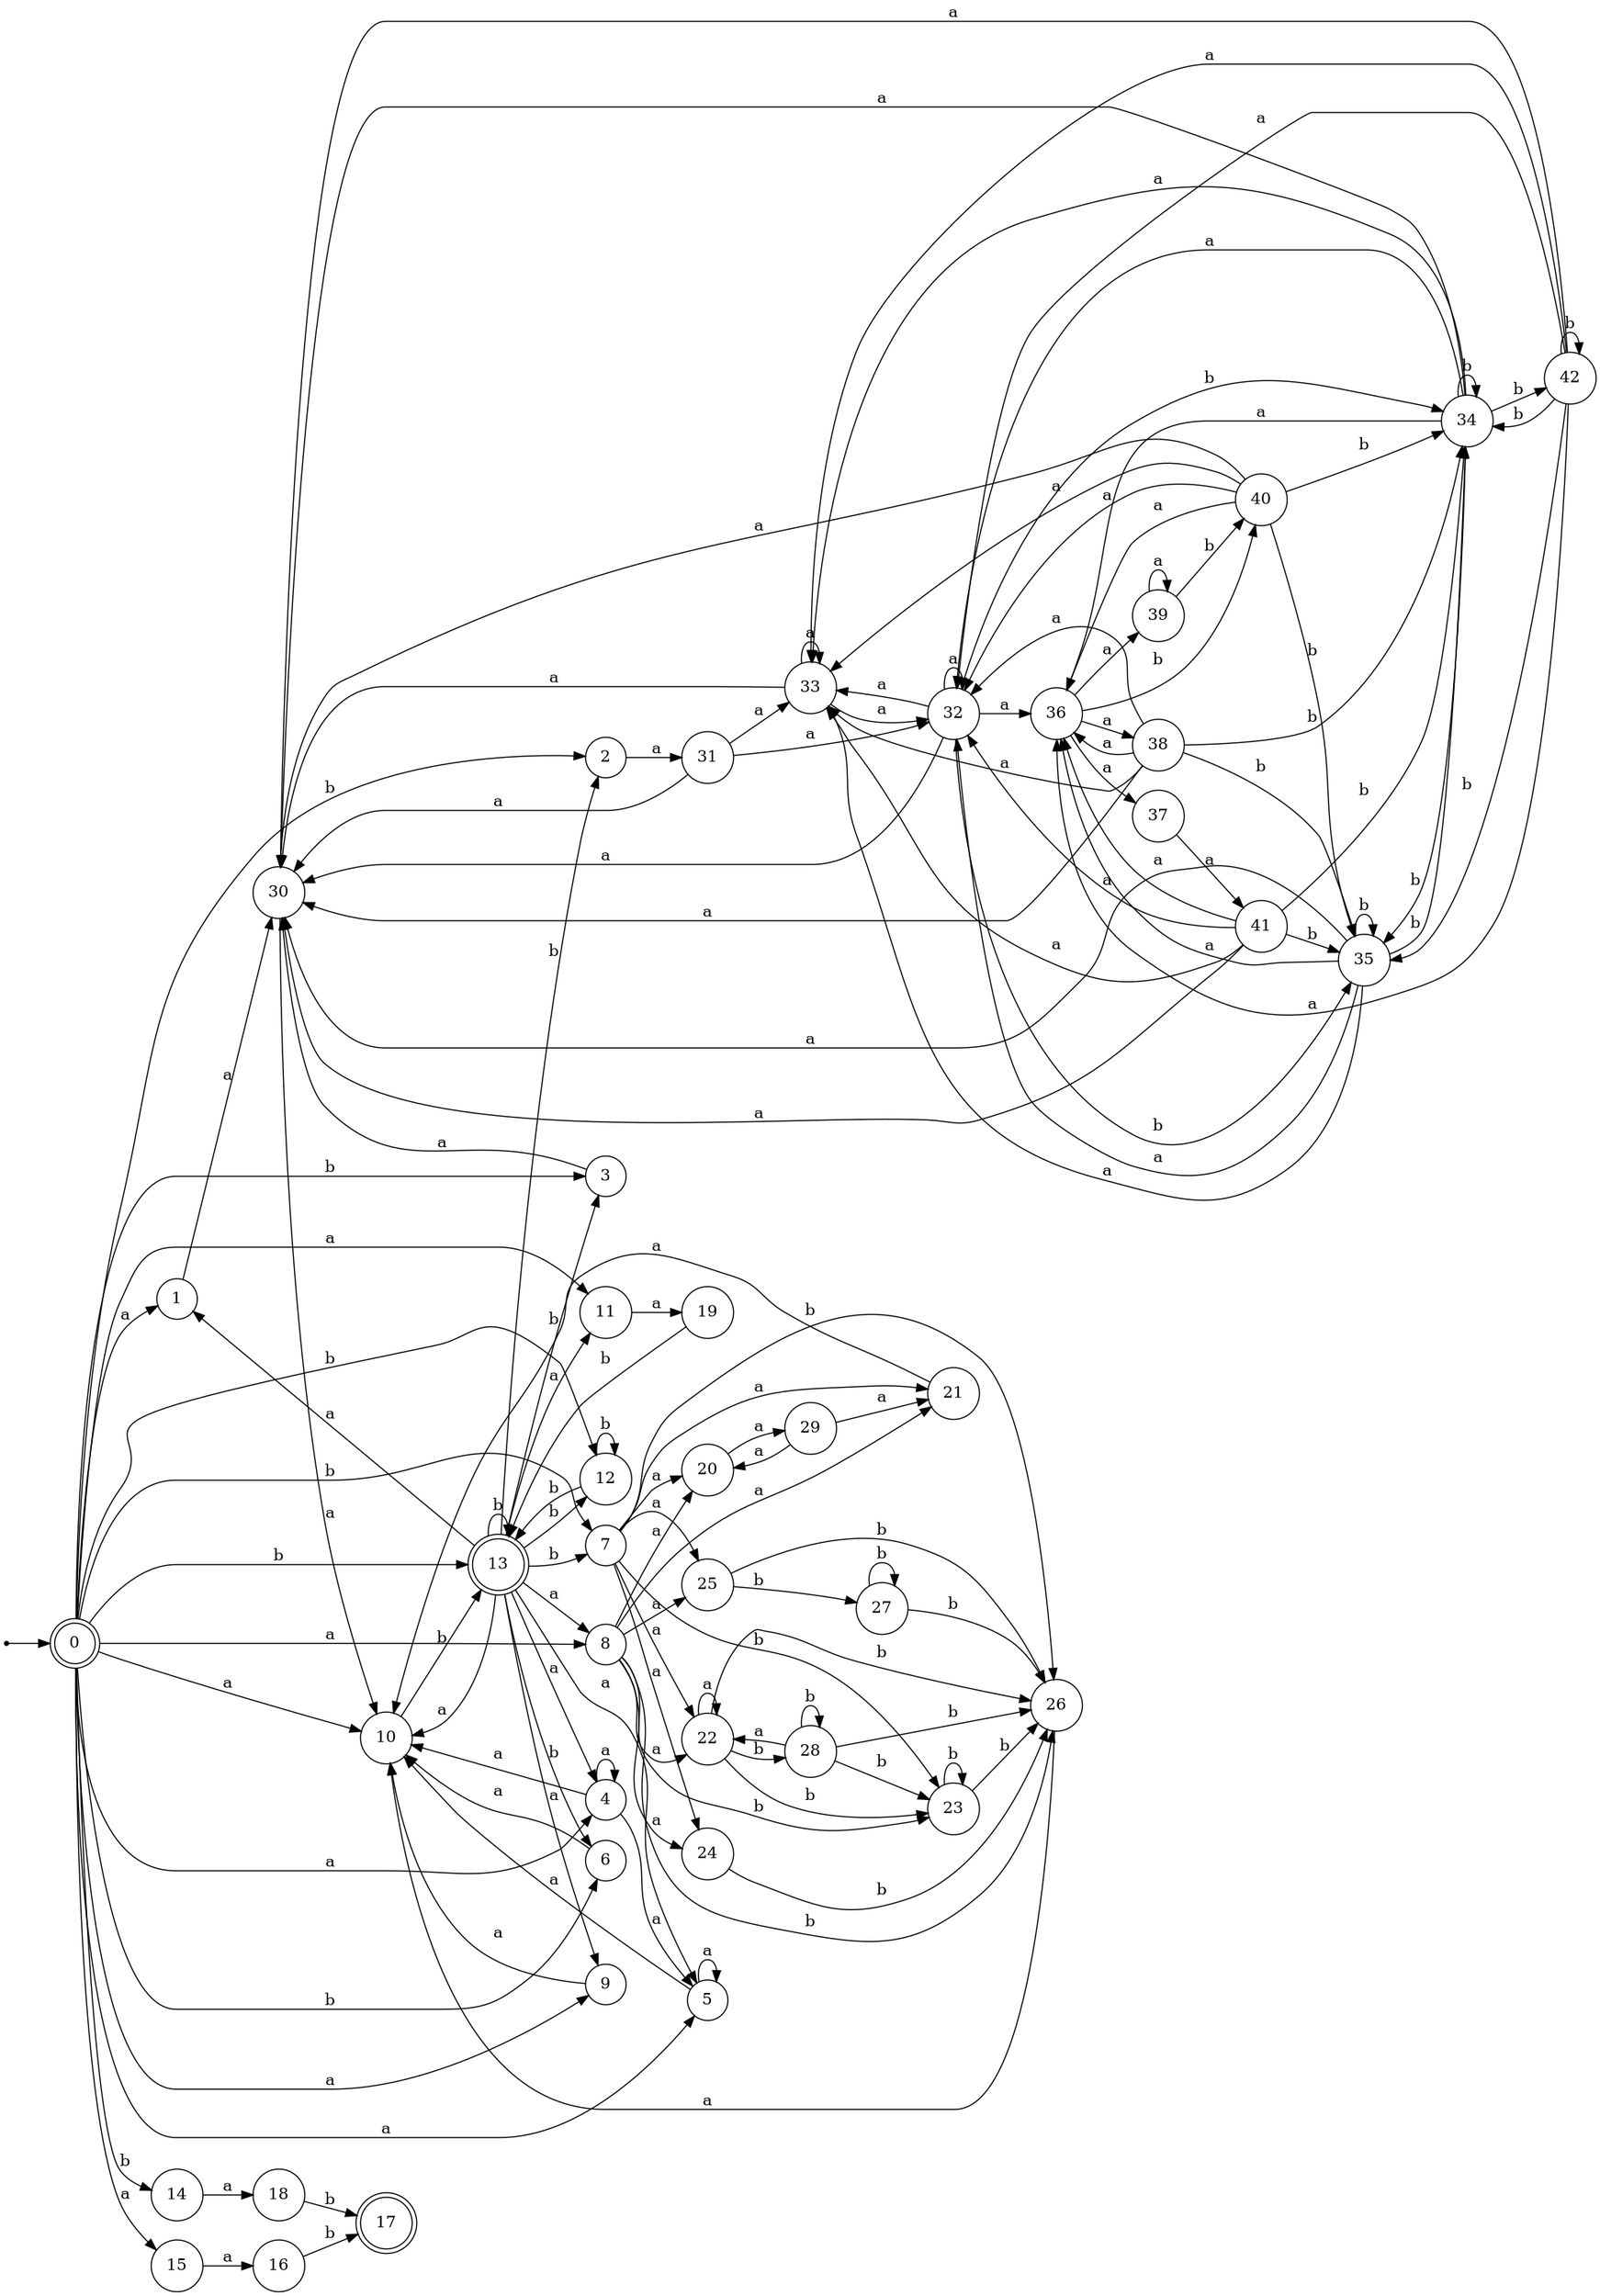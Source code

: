 digraph finite_state_machine {
rankdir=LR;
size="20,20";
node [shape = point]; "dummy0"
node [shape = doublecircle]; "0";"dummy0" -> "0";
node [shape = circle]; "1";
node [shape = circle]; "2";
node [shape = circle]; "3";
node [shape = circle]; "4";
node [shape = circle]; "5";
node [shape = circle]; "6";
node [shape = circle]; "7";
node [shape = circle]; "8";
node [shape = circle]; "9";
node [shape = circle]; "10";
node [shape = circle]; "11";
node [shape = circle]; "12";
node [shape = doublecircle]; "13";node [shape = circle]; "14";
node [shape = circle]; "15";
node [shape = circle]; "16";
node [shape = doublecircle]; "17";node [shape = circle]; "18";
node [shape = circle]; "19";
node [shape = circle]; "20";
node [shape = circle]; "21";
node [shape = circle]; "22";
node [shape = circle]; "23";
node [shape = circle]; "24";
node [shape = circle]; "25";
node [shape = circle]; "26";
node [shape = circle]; "27";
node [shape = circle]; "28";
node [shape = circle]; "29";
node [shape = circle]; "30";
node [shape = circle]; "31";
node [shape = circle]; "32";
node [shape = circle]; "33";
node [shape = circle]; "34";
node [shape = circle]; "35";
node [shape = circle]; "36";
node [shape = circle]; "37";
node [shape = circle]; "38";
node [shape = circle]; "39";
node [shape = circle]; "40";
node [shape = circle]; "41";
node [shape = circle]; "42";
"0" -> "1" [label = "a"];
 "0" -> "4" [label = "a"];
 "0" -> "5" [label = "a"];
 "0" -> "8" [label = "a"];
 "0" -> "9" [label = "a"];
 "0" -> "10" [label = "a"];
 "0" -> "11" [label = "a"];
 "0" -> "15" [label = "a"];
 "0" -> "2" [label = "b"];
 "0" -> "3" [label = "b"];
 "0" -> "6" [label = "b"];
 "0" -> "7" [label = "b"];
 "0" -> "12" [label = "b"];
 "0" -> "13" [label = "b"];
 "0" -> "14" [label = "b"];
 "15" -> "16" [label = "a"];
 "16" -> "17" [label = "b"];
 "14" -> "18" [label = "a"];
 "18" -> "17" [label = "b"];
 "13" -> "2" [label = "b"];
 "13" -> "3" [label = "b"];
 "13" -> "6" [label = "b"];
 "13" -> "7" [label = "b"];
 "13" -> "12" [label = "b"];
 "13" -> "13" [label = "b"];
 "13" -> "1" [label = "a"];
 "13" -> "4" [label = "a"];
 "13" -> "5" [label = "a"];
 "13" -> "8" [label = "a"];
 "13" -> "9" [label = "a"];
 "13" -> "10" [label = "a"];
 "13" -> "11" [label = "a"];
 "12" -> "12" [label = "b"];
 "12" -> "13" [label = "b"];
 "11" -> "19" [label = "a"];
 "19" -> "13" [label = "b"];
 "10" -> "13" [label = "b"];
 "9" -> "10" [label = "a"];
 "8" -> "20" [label = "a"];
 "8" -> "21" [label = "a"];
 "8" -> "22" [label = "a"];
 "8" -> "24" [label = "a"];
 "8" -> "25" [label = "a"];
 "8" -> "26" [label = "b"];
 "8" -> "23" [label = "b"];
 "26" -> "10" [label = "a"];
 "25" -> "26" [label = "b"];
 "25" -> "27" [label = "b"];
 "27" -> "26" [label = "b"];
 "27" -> "27" [label = "b"];
 "24" -> "26" [label = "b"];
 "23" -> "26" [label = "b"];
 "23" -> "23" [label = "b"];
 "22" -> "22" [label = "a"];
 "22" -> "26" [label = "b"];
 "22" -> "28" [label = "b"];
 "22" -> "23" [label = "b"];
 "28" -> "26" [label = "b"];
 "28" -> "28" [label = "b"];
 "28" -> "23" [label = "b"];
 "28" -> "22" [label = "a"];
 "21" -> "10" [label = "a"];
 "20" -> "29" [label = "a"];
 "29" -> "20" [label = "a"];
 "29" -> "21" [label = "a"];
 "7" -> "20" [label = "a"];
 "7" -> "21" [label = "a"];
 "7" -> "22" [label = "a"];
 "7" -> "24" [label = "a"];
 "7" -> "25" [label = "a"];
 "7" -> "26" [label = "b"];
 "7" -> "23" [label = "b"];
 "6" -> "10" [label = "a"];
 "5" -> "10" [label = "a"];
 "5" -> "5" [label = "a"];
 "4" -> "10" [label = "a"];
 "4" -> "4" [label = "a"];
 "4" -> "5" [label = "a"];
 "3" -> "30" [label = "a"];
 "30" -> "10" [label = "a"];
 "2" -> "31" [label = "a"];
 "31" -> "32" [label = "a"];
 "31" -> "33" [label = "a"];
 "31" -> "30" [label = "a"];
 "33" -> "32" [label = "a"];
 "33" -> "33" [label = "a"];
 "33" -> "30" [label = "a"];
 "32" -> "32" [label = "a"];
 "32" -> "33" [label = "a"];
 "32" -> "36" [label = "a"];
 "32" -> "30" [label = "a"];
 "32" -> "34" [label = "b"];
 "32" -> "35" [label = "b"];
 "36" -> "37" [label = "a"];
 "36" -> "38" [label = "a"];
 "36" -> "39" [label = "a"];
 "36" -> "40" [label = "b"];
 "40" -> "32" [label = "a"];
 "40" -> "33" [label = "a"];
 "40" -> "36" [label = "a"];
 "40" -> "30" [label = "a"];
 "40" -> "34" [label = "b"];
 "40" -> "35" [label = "b"];
 "39" -> "39" [label = "a"];
 "39" -> "40" [label = "b"];
 "38" -> "32" [label = "a"];
 "38" -> "33" [label = "a"];
 "38" -> "36" [label = "a"];
 "38" -> "30" [label = "a"];
 "38" -> "34" [label = "b"];
 "38" -> "35" [label = "b"];
 "37" -> "41" [label = "a"];
 "41" -> "32" [label = "a"];
 "41" -> "33" [label = "a"];
 "41" -> "36" [label = "a"];
 "41" -> "30" [label = "a"];
 "41" -> "34" [label = "b"];
 "41" -> "35" [label = "b"];
 "35" -> "34" [label = "b"];
 "35" -> "35" [label = "b"];
 "35" -> "32" [label = "a"];
 "35" -> "33" [label = "a"];
 "35" -> "36" [label = "a"];
 "35" -> "30" [label = "a"];
 "34" -> "34" [label = "b"];
 "34" -> "35" [label = "b"];
 "34" -> "42" [label = "b"];
 "34" -> "32" [label = "a"];
 "34" -> "33" [label = "a"];
 "34" -> "36" [label = "a"];
 "34" -> "30" [label = "a"];
 "42" -> "42" [label = "b"];
 "42" -> "35" [label = "b"];
 "42" -> "34" [label = "b"];
 "42" -> "32" [label = "a"];
 "42" -> "33" [label = "a"];
 "42" -> "36" [label = "a"];
 "42" -> "30" [label = "a"];
 "1" -> "30" [label = "a"];
 }

